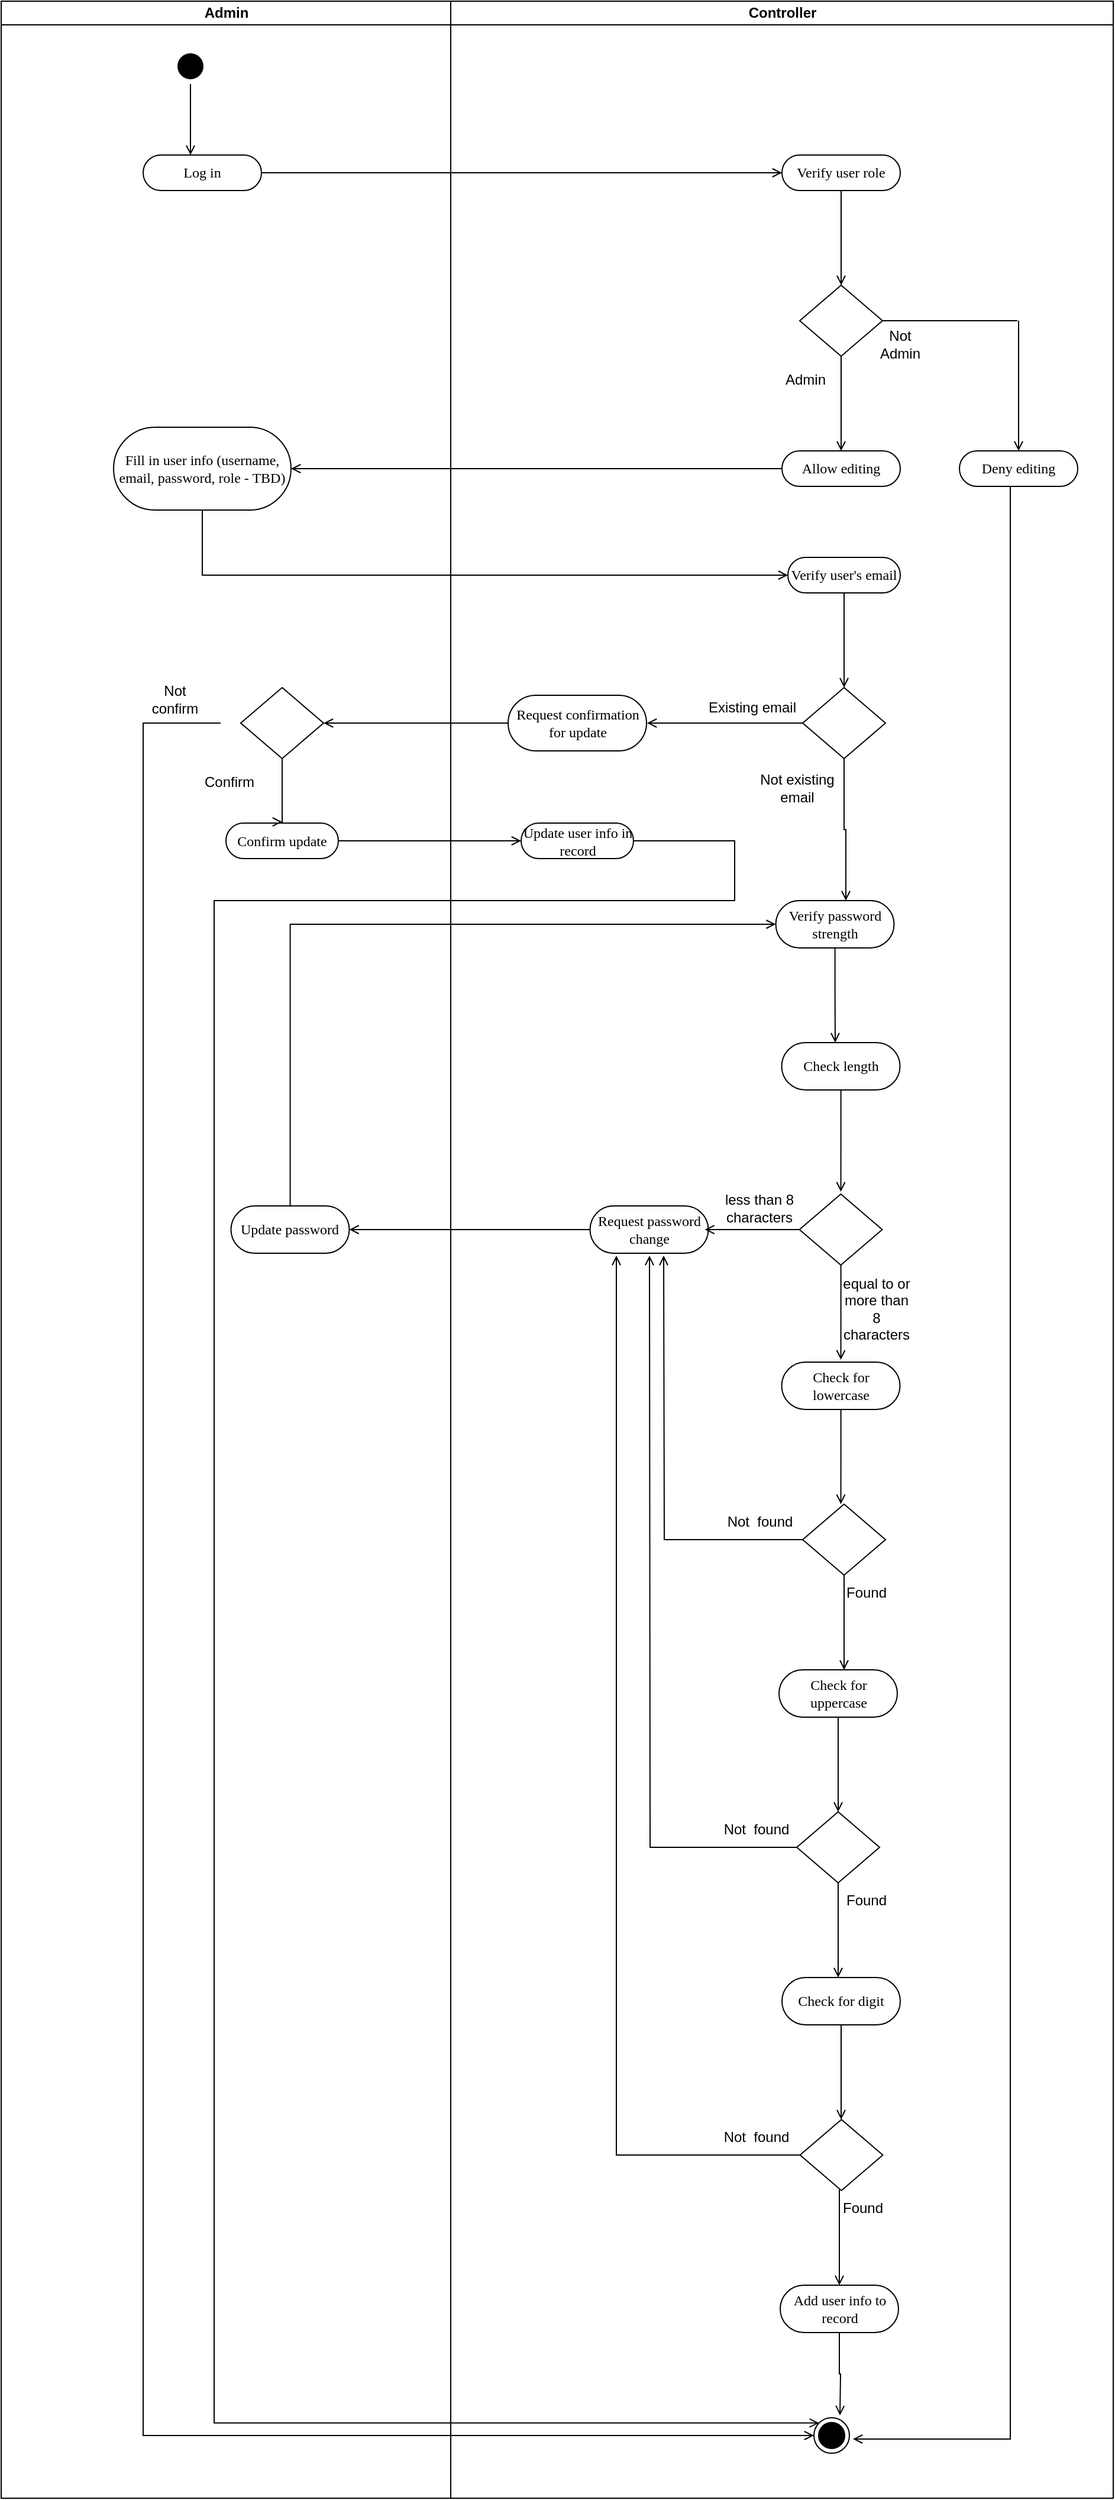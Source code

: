 <mxfile version="13.7.5" type="github">
  <diagram id="-Gb5QpNLT0Vc4mODxd_h" name="Page-1">
    <mxGraphModel dx="1038" dy="531" grid="1" gridSize="10" guides="1" tooltips="1" connect="1" arrows="1" fold="1" page="1" pageScale="1" pageWidth="850" pageHeight="1100" math="0" shadow="0">
      <root>
        <mxCell id="0" />
        <mxCell id="1" parent="0" />
        <mxCell id="fuQmgK-MwJ8_AEL-iyBa-72" value="" style="swimlane;html=1;childLayout=stackLayout;startSize=0;rounded=0;shadow=0;comic=0;labelBackgroundColor=none;strokeWidth=1;fontFamily=Verdana;fontSize=12;align=center;" parent="1" vertex="1">
          <mxGeometry x="80" y="30" width="940" height="2110" as="geometry" />
        </mxCell>
        <mxCell id="fuQmgK-MwJ8_AEL-iyBa-73" style="edgeStyle=none;rounded=0;html=1;labelBackgroundColor=none;startArrow=none;startFill=0;startSize=5;endArrow=classicThin;endFill=1;endSize=5;jettySize=auto;orthogonalLoop=1;strokeWidth=1;fontFamily=Verdana;fontSize=12" parent="fuQmgK-MwJ8_AEL-iyBa-72" edge="1">
          <mxGeometry relative="1" as="geometry">
            <mxPoint x="180" y="363.043" as="sourcePoint" />
          </mxGeometry>
        </mxCell>
        <mxCell id="fuQmgK-MwJ8_AEL-iyBa-183" value="" style="edgeStyle=orthogonalEdgeStyle;rounded=0;orthogonalLoop=1;jettySize=auto;html=1;endArrow=open;endFill=0;" parent="fuQmgK-MwJ8_AEL-iyBa-72" source="fuQmgK-MwJ8_AEL-iyBa-181" target="fuQmgK-MwJ8_AEL-iyBa-182" edge="1">
          <mxGeometry relative="1" as="geometry" />
        </mxCell>
        <mxCell id="fuQmgK-MwJ8_AEL-iyBa-81" value="Admin" style="swimlane;html=1;startSize=20;" parent="fuQmgK-MwJ8_AEL-iyBa-72" vertex="1">
          <mxGeometry width="380" height="2110" as="geometry">
            <mxRectangle width="30" height="1880" as="alternateBounds" />
          </mxGeometry>
        </mxCell>
        <mxCell id="fuQmgK-MwJ8_AEL-iyBa-196" value="Fill in user info (username, email, password, role - TBD)" style="rounded=1;whiteSpace=wrap;html=1;shadow=0;comic=0;labelBackgroundColor=none;strokeWidth=1;fontFamily=Verdana;fontSize=12;align=center;arcSize=50;" parent="fuQmgK-MwJ8_AEL-iyBa-81" vertex="1">
          <mxGeometry x="95" y="360" width="150" height="70" as="geometry" />
        </mxCell>
        <mxCell id="fuQmgK-MwJ8_AEL-iyBa-202" value="" style="group" parent="fuQmgK-MwJ8_AEL-iyBa-81" vertex="1" connectable="0">
          <mxGeometry x="120" y="130" width="100" height="30" as="geometry" />
        </mxCell>
        <mxCell id="fuQmgK-MwJ8_AEL-iyBa-200" value="" style="group" parent="fuQmgK-MwJ8_AEL-iyBa-202" vertex="1" connectable="0">
          <mxGeometry width="100" height="30" as="geometry" />
        </mxCell>
        <mxCell id="fuQmgK-MwJ8_AEL-iyBa-199" value="" style="group" parent="fuQmgK-MwJ8_AEL-iyBa-200" vertex="1" connectable="0">
          <mxGeometry width="100" height="30" as="geometry" />
        </mxCell>
        <mxCell id="fuQmgK-MwJ8_AEL-iyBa-181" value="Log in" style="rounded=1;whiteSpace=wrap;html=1;shadow=0;comic=0;labelBackgroundColor=none;strokeWidth=1;fontFamily=Verdana;fontSize=12;align=center;arcSize=50;" parent="fuQmgK-MwJ8_AEL-iyBa-199" vertex="1">
          <mxGeometry width="100" height="30" as="geometry" />
        </mxCell>
        <mxCell id="fuQmgK-MwJ8_AEL-iyBa-83" value="" style="ellipse;html=1;shape=startState;fillColor=#000000;strokeColor=none;" parent="fuQmgK-MwJ8_AEL-iyBa-81" vertex="1">
          <mxGeometry x="145" y="40" width="30" height="30" as="geometry" />
        </mxCell>
        <mxCell id="vyjxsH1c9zluWixGzXfJ-3" value="Not confirm" style="text;html=1;strokeColor=none;fillColor=none;align=center;verticalAlign=middle;whiteSpace=wrap;rounded=0;" parent="fuQmgK-MwJ8_AEL-iyBa-81" vertex="1">
          <mxGeometry x="120" y="580" width="54" height="20" as="geometry" />
        </mxCell>
        <mxCell id="vyjxsH1c9zluWixGzXfJ-69" value="Confirm" style="text;html=1;strokeColor=none;fillColor=none;align=center;verticalAlign=middle;whiteSpace=wrap;rounded=0;" parent="fuQmgK-MwJ8_AEL-iyBa-81" vertex="1">
          <mxGeometry x="166" y="650" width="54" height="20" as="geometry" />
        </mxCell>
        <mxCell id="fuQmgK-MwJ8_AEL-iyBa-197" value="" style="edgeStyle=orthogonalEdgeStyle;rounded=0;orthogonalLoop=1;jettySize=auto;html=1;endArrow=open;endFill=0;" parent="fuQmgK-MwJ8_AEL-iyBa-72" source="fuQmgK-MwJ8_AEL-iyBa-190" target="fuQmgK-MwJ8_AEL-iyBa-196" edge="1">
          <mxGeometry relative="1" as="geometry" />
        </mxCell>
        <mxCell id="fuQmgK-MwJ8_AEL-iyBa-206" value="" style="edgeStyle=orthogonalEdgeStyle;rounded=0;orthogonalLoop=1;jettySize=auto;html=1;endArrow=open;endFill=0;" parent="fuQmgK-MwJ8_AEL-iyBa-72" source="fuQmgK-MwJ8_AEL-iyBa-196" target="fuQmgK-MwJ8_AEL-iyBa-205" edge="1">
          <mxGeometry relative="1" as="geometry">
            <Array as="points">
              <mxPoint x="170" y="485" />
            </Array>
          </mxGeometry>
        </mxCell>
        <mxCell id="fuQmgK-MwJ8_AEL-iyBa-109" value="Controller" style="swimlane;html=1;startSize=20;" parent="fuQmgK-MwJ8_AEL-iyBa-72" vertex="1">
          <mxGeometry x="380" width="560" height="2110" as="geometry" />
        </mxCell>
        <mxCell id="fuQmgK-MwJ8_AEL-iyBa-223" value="" style="rhombus;whiteSpace=wrap;html=1;" parent="fuQmgK-MwJ8_AEL-iyBa-109" vertex="1">
          <mxGeometry x="-177.5" y="580" width="70" height="60" as="geometry" />
        </mxCell>
        <mxCell id="fuQmgK-MwJ8_AEL-iyBa-229" value="" style="group" parent="fuQmgK-MwJ8_AEL-iyBa-109" vertex="1" connectable="0">
          <mxGeometry x="-190" y="693.5" width="95" height="31" as="geometry" />
        </mxCell>
        <mxCell id="fuQmgK-MwJ8_AEL-iyBa-227" value="Confirm update" style="rounded=1;whiteSpace=wrap;html=1;shadow=0;comic=0;labelBackgroundColor=none;strokeWidth=1;fontFamily=Verdana;fontSize=12;align=center;arcSize=50;" parent="fuQmgK-MwJ8_AEL-iyBa-229" vertex="1">
          <mxGeometry y="1" width="95" height="30" as="geometry" />
        </mxCell>
        <mxCell id="fuQmgK-MwJ8_AEL-iyBa-226" value="" style="edgeStyle=orthogonalEdgeStyle;rounded=0;orthogonalLoop=1;jettySize=auto;html=1;endArrow=open;endFill=0;" parent="fuQmgK-MwJ8_AEL-iyBa-229" edge="1">
          <mxGeometry relative="1" as="geometry">
            <mxPoint x="47.5" y="-53.5" as="sourcePoint" />
            <mxPoint x="47.5" as="targetPoint" />
            <Array as="points">
              <mxPoint x="47.5" />
              <mxPoint x="46.5" y="20" />
            </Array>
          </mxGeometry>
        </mxCell>
        <mxCell id="fuQmgK-MwJ8_AEL-iyBa-231" value="" style="edgeStyle=orthogonalEdgeStyle;rounded=0;orthogonalLoop=1;jettySize=auto;html=1;endArrow=open;endFill=0;" parent="fuQmgK-MwJ8_AEL-iyBa-109" source="fuQmgK-MwJ8_AEL-iyBa-227" target="fuQmgK-MwJ8_AEL-iyBa-230" edge="1">
          <mxGeometry relative="1" as="geometry" />
        </mxCell>
        <mxCell id="fuQmgK-MwJ8_AEL-iyBa-222" value="" style="edgeStyle=orthogonalEdgeStyle;rounded=0;orthogonalLoop=1;jettySize=auto;html=1;endArrow=open;endFill=0;entryX=1;entryY=0.5;entryDx=0;entryDy=0;" parent="fuQmgK-MwJ8_AEL-iyBa-109" source="fuQmgK-MwJ8_AEL-iyBa-219" target="fuQmgK-MwJ8_AEL-iyBa-223" edge="1">
          <mxGeometry relative="1" as="geometry">
            <mxPoint x="-134.5" y="610" as="targetPoint" />
          </mxGeometry>
        </mxCell>
        <mxCell id="fuQmgK-MwJ8_AEL-iyBa-219" value="Request confirmation for update" style="rounded=1;whiteSpace=wrap;html=1;shadow=0;comic=0;labelBackgroundColor=none;strokeWidth=1;fontFamily=Verdana;fontSize=12;align=center;arcSize=50;" parent="fuQmgK-MwJ8_AEL-iyBa-109" vertex="1">
          <mxGeometry x="48.5" y="586.5" width="117" height="47" as="geometry" />
        </mxCell>
        <mxCell id="fuQmgK-MwJ8_AEL-iyBa-230" value="Update user info in record" style="rounded=1;whiteSpace=wrap;html=1;shadow=0;comic=0;labelBackgroundColor=none;strokeWidth=1;fontFamily=Verdana;fontSize=12;align=center;arcSize=50;" parent="fuQmgK-MwJ8_AEL-iyBa-109" vertex="1">
          <mxGeometry x="59.5" y="694.5" width="95" height="30" as="geometry" />
        </mxCell>
        <mxCell id="yvTjL0ZP2NTr1M3KiWXE-87" value="Not&amp;nbsp; found" style="text;html=1;strokeColor=none;fillColor=none;align=center;verticalAlign=middle;whiteSpace=wrap;rounded=0;" vertex="1" parent="fuQmgK-MwJ8_AEL-iyBa-109">
          <mxGeometry x="227.25" y="1790" width="62.75" height="30" as="geometry" />
        </mxCell>
        <mxCell id="fuQmgK-MwJ8_AEL-iyBa-280" value="Existing email" style="text;html=1;strokeColor=none;fillColor=none;align=center;verticalAlign=middle;whiteSpace=wrap;rounded=0;" parent="fuQmgK-MwJ8_AEL-iyBa-109" vertex="1">
          <mxGeometry x="215" y="586.5" width="80" height="20" as="geometry" />
        </mxCell>
        <mxCell id="fuQmgK-MwJ8_AEL-iyBa-254" value="Update password" style="rounded=1;whiteSpace=wrap;html=1;shadow=0;comic=0;labelBackgroundColor=none;strokeWidth=1;fontFamily=Verdana;fontSize=12;align=center;arcSize=50;" parent="fuQmgK-MwJ8_AEL-iyBa-109" vertex="1">
          <mxGeometry x="-185.75" y="1018" width="100" height="40" as="geometry" />
        </mxCell>
        <mxCell id="fuQmgK-MwJ8_AEL-iyBa-255" value="" style="edgeStyle=orthogonalEdgeStyle;rounded=0;orthogonalLoop=1;jettySize=auto;html=1;endArrow=open;endFill=0;" parent="fuQmgK-MwJ8_AEL-iyBa-109" source="fuQmgK-MwJ8_AEL-iyBa-253" target="fuQmgK-MwJ8_AEL-iyBa-254" edge="1">
          <mxGeometry relative="1" as="geometry" />
        </mxCell>
        <mxCell id="fuQmgK-MwJ8_AEL-iyBa-253" value="Request password change" style="rounded=1;whiteSpace=wrap;html=1;shadow=0;comic=0;labelBackgroundColor=none;strokeWidth=1;fontFamily=Verdana;fontSize=12;align=center;arcSize=50;" parent="fuQmgK-MwJ8_AEL-iyBa-109" vertex="1">
          <mxGeometry x="117.75" y="1018" width="100" height="40" as="geometry" />
        </mxCell>
        <mxCell id="fuQmgK-MwJ8_AEL-iyBa-268" value="" style="edgeStyle=orthogonalEdgeStyle;rounded=0;orthogonalLoop=1;jettySize=auto;html=1;endArrow=open;endFill=0;" parent="fuQmgK-MwJ8_AEL-iyBa-109" source="fuQmgK-MwJ8_AEL-iyBa-264" edge="1">
          <mxGeometry relative="1" as="geometry">
            <mxPoint x="168" y="1060" as="targetPoint" />
          </mxGeometry>
        </mxCell>
        <mxCell id="fuQmgK-MwJ8_AEL-iyBa-273" value="" style="edgeStyle=orthogonalEdgeStyle;rounded=0;orthogonalLoop=1;jettySize=auto;html=1;endArrow=open;endFill=0;exitX=0;exitY=0.5;exitDx=0;exitDy=0;" parent="fuQmgK-MwJ8_AEL-iyBa-109" edge="1" source="fuQmgK-MwJ8_AEL-iyBa-271">
          <mxGeometry relative="1" as="geometry">
            <mxPoint x="156" y="1790" as="sourcePoint" />
            <mxPoint x="140" y="1060" as="targetPoint" />
            <Array as="points">
              <mxPoint x="140" y="1820" />
            </Array>
          </mxGeometry>
        </mxCell>
        <mxCell id="fuQmgK-MwJ8_AEL-iyBa-240" value="" style="edgeStyle=orthogonalEdgeStyle;rounded=0;orthogonalLoop=1;jettySize=auto;html=1;endArrow=open;endFill=0;" parent="fuQmgK-MwJ8_AEL-iyBa-109" source="fuQmgK-MwJ8_AEL-iyBa-237" edge="1">
          <mxGeometry relative="1" as="geometry">
            <mxPoint x="325" y="880" as="targetPoint" />
          </mxGeometry>
        </mxCell>
        <mxCell id="fuQmgK-MwJ8_AEL-iyBa-250" value="" style="edgeStyle=orthogonalEdgeStyle;rounded=0;orthogonalLoop=1;jettySize=auto;html=1;endArrow=open;endFill=0;" parent="fuQmgK-MwJ8_AEL-iyBa-109" source="fuQmgK-MwJ8_AEL-iyBa-245" edge="1">
          <mxGeometry relative="1" as="geometry">
            <mxPoint x="329.75" y="1006" as="targetPoint" />
          </mxGeometry>
        </mxCell>
        <mxCell id="fuQmgK-MwJ8_AEL-iyBa-252" value="" style="edgeStyle=orthogonalEdgeStyle;rounded=0;orthogonalLoop=1;jettySize=auto;html=1;endArrow=open;endFill=0;" parent="fuQmgK-MwJ8_AEL-iyBa-109" source="fuQmgK-MwJ8_AEL-iyBa-248" edge="1">
          <mxGeometry relative="1" as="geometry">
            <mxPoint x="214.75" y="1038" as="targetPoint" />
          </mxGeometry>
        </mxCell>
        <mxCell id="fuQmgK-MwJ8_AEL-iyBa-257" value="" style="edgeStyle=orthogonalEdgeStyle;rounded=0;orthogonalLoop=1;jettySize=auto;html=1;endArrow=open;endFill=0;entryX=0;entryY=0.5;entryDx=0;entryDy=0;" parent="fuQmgK-MwJ8_AEL-iyBa-109" source="fuQmgK-MwJ8_AEL-iyBa-254" target="fuQmgK-MwJ8_AEL-iyBa-237" edge="1">
          <mxGeometry relative="1" as="geometry">
            <mxPoint x="-135.75" y="938" as="targetPoint" />
            <Array as="points">
              <mxPoint x="-135.25" y="780" />
            </Array>
          </mxGeometry>
        </mxCell>
        <mxCell id="fuQmgK-MwJ8_AEL-iyBa-261" value="" style="edgeStyle=orthogonalEdgeStyle;rounded=0;orthogonalLoop=1;jettySize=auto;html=1;endArrow=open;endFill=0;" parent="fuQmgK-MwJ8_AEL-iyBa-109" source="fuQmgK-MwJ8_AEL-iyBa-248" edge="1">
          <mxGeometry relative="1" as="geometry">
            <mxPoint x="329.75" y="1148" as="targetPoint" />
          </mxGeometry>
        </mxCell>
        <mxCell id="fuQmgK-MwJ8_AEL-iyBa-279" value="Not&amp;nbsp; found" style="text;html=1;strokeColor=none;fillColor=none;align=center;verticalAlign=middle;whiteSpace=wrap;rounded=0;" parent="fuQmgK-MwJ8_AEL-iyBa-109" vertex="1">
          <mxGeometry x="227.25" y="1530" width="62.75" height="30" as="geometry" />
        </mxCell>
        <mxCell id="yvTjL0ZP2NTr1M3KiWXE-86" value="Not&amp;nbsp; found" style="text;html=1;strokeColor=none;fillColor=none;align=center;verticalAlign=middle;whiteSpace=wrap;rounded=0;" vertex="1" parent="fuQmgK-MwJ8_AEL-iyBa-109">
          <mxGeometry x="229.75" y="1270" width="62.75" height="30" as="geometry" />
        </mxCell>
        <mxCell id="yvTjL0ZP2NTr1M3KiWXE-2" value="less than 8 characters" style="text;html=1;strokeColor=none;fillColor=none;align=center;verticalAlign=middle;whiteSpace=wrap;rounded=0;" vertex="1" parent="fuQmgK-MwJ8_AEL-iyBa-109">
          <mxGeometry x="221.13" y="1000" width="80" height="40" as="geometry" />
        </mxCell>
        <mxCell id="fuQmgK-MwJ8_AEL-iyBa-281" value="Not existing email" style="text;html=1;strokeColor=none;fillColor=none;align=center;verticalAlign=middle;whiteSpace=wrap;rounded=0;" parent="fuQmgK-MwJ8_AEL-iyBa-109" vertex="1">
          <mxGeometry x="252.75" y="650" width="80" height="30" as="geometry" />
        </mxCell>
        <mxCell id="fuQmgK-MwJ8_AEL-iyBa-263" value="" style="edgeStyle=orthogonalEdgeStyle;rounded=0;orthogonalLoop=1;jettySize=auto;html=1;endArrow=open;endFill=0;" parent="fuQmgK-MwJ8_AEL-iyBa-109" source="fuQmgK-MwJ8_AEL-iyBa-246" edge="1">
          <mxGeometry relative="1" as="geometry">
            <mxPoint x="327.5" y="1530" as="targetPoint" />
          </mxGeometry>
        </mxCell>
        <mxCell id="fuQmgK-MwJ8_AEL-iyBa-266" value="" style="edgeStyle=orthogonalEdgeStyle;rounded=0;orthogonalLoop=1;jettySize=auto;html=1;endArrow=open;endFill=0;" parent="fuQmgK-MwJ8_AEL-iyBa-109" source="fuQmgK-MwJ8_AEL-iyBa-264" edge="1">
          <mxGeometry relative="1" as="geometry">
            <mxPoint x="327.5" y="1670" as="targetPoint" />
          </mxGeometry>
        </mxCell>
        <mxCell id="fuQmgK-MwJ8_AEL-iyBa-270" value="" style="edgeStyle=orthogonalEdgeStyle;rounded=0;orthogonalLoop=1;jettySize=auto;html=1;endArrow=open;endFill=0;" parent="fuQmgK-MwJ8_AEL-iyBa-109" source="fuQmgK-MwJ8_AEL-iyBa-247" edge="1">
          <mxGeometry relative="1" as="geometry">
            <mxPoint x="330" y="1790" as="targetPoint" />
          </mxGeometry>
        </mxCell>
        <mxCell id="fuQmgK-MwJ8_AEL-iyBa-271" value="" style="rhombus;whiteSpace=wrap;html=1;" parent="fuQmgK-MwJ8_AEL-iyBa-109" vertex="1">
          <mxGeometry x="295.25" y="1790" width="70" height="60" as="geometry" />
        </mxCell>
        <mxCell id="fuQmgK-MwJ8_AEL-iyBa-264" value="" style="rhombus;whiteSpace=wrap;html=1;" parent="fuQmgK-MwJ8_AEL-iyBa-109" vertex="1">
          <mxGeometry x="292.5" y="1530" width="70" height="60" as="geometry" />
        </mxCell>
        <mxCell id="fuQmgK-MwJ8_AEL-iyBa-246" value="Check for uppercase" style="rounded=1;whiteSpace=wrap;html=1;shadow=0;comic=0;labelBackgroundColor=none;strokeWidth=1;fontFamily=Verdana;fontSize=12;align=center;arcSize=50;" parent="fuQmgK-MwJ8_AEL-iyBa-109" vertex="1">
          <mxGeometry x="277.5" y="1410" width="100" height="40" as="geometry" />
        </mxCell>
        <mxCell id="fuQmgK-MwJ8_AEL-iyBa-285" value="" style="ellipse;html=1;shape=endState;fillColor=#000000;" parent="fuQmgK-MwJ8_AEL-iyBa-109" vertex="1">
          <mxGeometry x="307" y="2042" width="30" height="30" as="geometry" />
        </mxCell>
        <mxCell id="fuQmgK-MwJ8_AEL-iyBa-284" value="Add user info to record" style="rounded=1;whiteSpace=wrap;html=1;shadow=0;comic=0;labelBackgroundColor=none;strokeWidth=1;fontFamily=Verdana;fontSize=12;align=center;arcSize=50;" parent="fuQmgK-MwJ8_AEL-iyBa-109" vertex="1">
          <mxGeometry x="278.5" y="1930" width="100" height="40" as="geometry" />
        </mxCell>
        <mxCell id="fuQmgK-MwJ8_AEL-iyBa-247" value="Check for digit" style="rounded=1;whiteSpace=wrap;html=1;shadow=0;comic=0;labelBackgroundColor=none;strokeWidth=1;fontFamily=Verdana;fontSize=12;align=center;arcSize=50;" parent="fuQmgK-MwJ8_AEL-iyBa-109" vertex="1">
          <mxGeometry x="280" y="1670" width="100" height="40" as="geometry" />
        </mxCell>
        <mxCell id="yvTjL0ZP2NTr1M3KiWXE-1" value="Check for lowercase" style="rounded=1;whiteSpace=wrap;html=1;shadow=0;comic=0;labelBackgroundColor=none;strokeWidth=1;fontFamily=Verdana;fontSize=12;align=center;arcSize=50;" vertex="1" parent="fuQmgK-MwJ8_AEL-iyBa-109">
          <mxGeometry x="279.75" y="1150" width="100" height="40" as="geometry" />
        </mxCell>
        <mxCell id="fuQmgK-MwJ8_AEL-iyBa-245" value="Check length" style="rounded=1;whiteSpace=wrap;html=1;shadow=0;comic=0;labelBackgroundColor=none;strokeWidth=1;fontFamily=Verdana;fontSize=12;align=center;arcSize=50;" parent="fuQmgK-MwJ8_AEL-iyBa-109" vertex="1">
          <mxGeometry x="279.75" y="880" width="100" height="40" as="geometry" />
        </mxCell>
        <mxCell id="fuQmgK-MwJ8_AEL-iyBa-237" value="Verify password strength" style="rounded=1;whiteSpace=wrap;html=1;shadow=0;comic=0;labelBackgroundColor=none;strokeWidth=1;fontFamily=Verdana;fontSize=12;align=center;arcSize=50;" parent="fuQmgK-MwJ8_AEL-iyBa-109" vertex="1">
          <mxGeometry x="274.75" y="760" width="100" height="40" as="geometry" />
        </mxCell>
        <mxCell id="yvTjL0ZP2NTr1M3KiWXE-4" value="" style="rhombus;whiteSpace=wrap;html=1;" vertex="1" parent="fuQmgK-MwJ8_AEL-iyBa-109">
          <mxGeometry x="297.5" y="1270" width="70" height="60" as="geometry" />
        </mxCell>
        <mxCell id="fuQmgK-MwJ8_AEL-iyBa-248" value="" style="rhombus;whiteSpace=wrap;html=1;" parent="fuQmgK-MwJ8_AEL-iyBa-109" vertex="1">
          <mxGeometry x="294.75" y="1008" width="70" height="60" as="geometry" />
        </mxCell>
        <mxCell id="fuQmgK-MwJ8_AEL-iyBa-182" value="Verify user role" style="rounded=1;whiteSpace=wrap;html=1;shadow=0;comic=0;labelBackgroundColor=none;strokeWidth=1;fontFamily=Verdana;fontSize=12;align=center;arcSize=50;" parent="fuQmgK-MwJ8_AEL-iyBa-109" vertex="1">
          <mxGeometry x="280" y="130" width="100" height="30" as="geometry" />
        </mxCell>
        <mxCell id="fuQmgK-MwJ8_AEL-iyBa-190" value="Allow editing" style="rounded=1;whiteSpace=wrap;html=1;shadow=0;comic=0;labelBackgroundColor=none;strokeWidth=1;fontFamily=Verdana;fontSize=12;align=center;arcSize=50;" parent="fuQmgK-MwJ8_AEL-iyBa-109" vertex="1">
          <mxGeometry x="280" y="380" width="100" height="30" as="geometry" />
        </mxCell>
        <mxCell id="fuQmgK-MwJ8_AEL-iyBa-205" value="Verify user&#39;s email" style="rounded=1;whiteSpace=wrap;html=1;shadow=0;comic=0;labelBackgroundColor=none;strokeWidth=1;fontFamily=Verdana;fontSize=12;align=center;arcSize=50;" parent="fuQmgK-MwJ8_AEL-iyBa-109" vertex="1">
          <mxGeometry x="285" y="470" width="95" height="30" as="geometry" />
        </mxCell>
        <mxCell id="fuQmgK-MwJ8_AEL-iyBa-213" value="" style="rhombus;whiteSpace=wrap;html=1;" parent="fuQmgK-MwJ8_AEL-iyBa-109" vertex="1">
          <mxGeometry x="297.5" y="580" width="70" height="60" as="geometry" />
        </mxCell>
        <mxCell id="yvTjL0ZP2NTr1M3KiWXE-81" value="Found" style="text;html=1;strokeColor=none;fillColor=none;align=center;verticalAlign=middle;whiteSpace=wrap;rounded=0;" vertex="1" parent="fuQmgK-MwJ8_AEL-iyBa-109">
          <mxGeometry x="317.25" y="1850" width="62.75" height="30" as="geometry" />
        </mxCell>
        <mxCell id="yvTjL0ZP2NTr1M3KiWXE-75" value="Found" style="text;html=1;strokeColor=none;fillColor=none;align=center;verticalAlign=middle;whiteSpace=wrap;rounded=0;" vertex="1" parent="fuQmgK-MwJ8_AEL-iyBa-109">
          <mxGeometry x="320" y="1330" width="62.75" height="30" as="geometry" />
        </mxCell>
        <mxCell id="yvTjL0ZP2NTr1M3KiWXE-80" value="Found" style="text;html=1;strokeColor=none;fillColor=none;align=center;verticalAlign=middle;whiteSpace=wrap;rounded=0;" vertex="1" parent="fuQmgK-MwJ8_AEL-iyBa-109">
          <mxGeometry x="320" y="1590" width="62.75" height="30" as="geometry" />
        </mxCell>
        <mxCell id="yvTjL0ZP2NTr1M3KiWXE-3" value="equal to or more than 8 characters" style="text;html=1;strokeColor=none;fillColor=none;align=center;verticalAlign=middle;whiteSpace=wrap;rounded=0;" vertex="1" parent="fuQmgK-MwJ8_AEL-iyBa-109">
          <mxGeometry x="330" y="1080" width="60" height="50" as="geometry" />
        </mxCell>
        <mxCell id="fuQmgK-MwJ8_AEL-iyBa-191" value="Deny editing" style="rounded=1;whiteSpace=wrap;html=1;shadow=0;comic=0;labelBackgroundColor=none;strokeWidth=1;fontFamily=Verdana;fontSize=12;align=center;arcSize=50;" parent="fuQmgK-MwJ8_AEL-iyBa-109" vertex="1">
          <mxGeometry x="430" y="380" width="100" height="30" as="geometry" />
        </mxCell>
        <mxCell id="fuQmgK-MwJ8_AEL-iyBa-192" value="Admin" style="text;html=1;strokeColor=none;fillColor=none;align=center;verticalAlign=middle;whiteSpace=wrap;rounded=0;" parent="fuQmgK-MwJ8_AEL-iyBa-109" vertex="1">
          <mxGeometry x="280" y="310" width="40" height="20" as="geometry" />
        </mxCell>
        <mxCell id="fuQmgK-MwJ8_AEL-iyBa-187" value="" style="rhombus;whiteSpace=wrap;html=1;" parent="fuQmgK-MwJ8_AEL-iyBa-109" vertex="1">
          <mxGeometry x="295" y="240" width="70" height="60" as="geometry" />
        </mxCell>
        <mxCell id="fuQmgK-MwJ8_AEL-iyBa-193" value="Not Admin" style="text;html=1;strokeColor=none;fillColor=none;align=center;verticalAlign=middle;whiteSpace=wrap;rounded=0;" parent="fuQmgK-MwJ8_AEL-iyBa-109" vertex="1">
          <mxGeometry x="360" y="280" width="40" height="20" as="geometry" />
        </mxCell>
        <mxCell id="fuQmgK-MwJ8_AEL-iyBa-194" value="" style="endArrow=none;html=1;exitX=1;exitY=0.5;exitDx=0;exitDy=0;" parent="fuQmgK-MwJ8_AEL-iyBa-109" source="fuQmgK-MwJ8_AEL-iyBa-187" edge="1">
          <mxGeometry width="50" height="50" relative="1" as="geometry">
            <mxPoint x="370" y="270" as="sourcePoint" />
            <mxPoint x="479" y="270" as="targetPoint" />
          </mxGeometry>
        </mxCell>
        <mxCell id="fuQmgK-MwJ8_AEL-iyBa-195" value="" style="endArrow=open;html=1;entryX=0.5;entryY=0;entryDx=0;entryDy=0;endFill=0;" parent="fuQmgK-MwJ8_AEL-iyBa-109" target="fuQmgK-MwJ8_AEL-iyBa-191" edge="1">
          <mxGeometry width="50" height="50" relative="1" as="geometry">
            <mxPoint x="480" y="270" as="sourcePoint" />
            <mxPoint x="510" y="290" as="targetPoint" />
          </mxGeometry>
        </mxCell>
        <mxCell id="fuQmgK-MwJ8_AEL-iyBa-217" value="" style="edgeStyle=orthogonalEdgeStyle;rounded=0;orthogonalLoop=1;jettySize=auto;html=1;endArrow=open;endFill=0;entryX=1;entryY=0.5;entryDx=0;entryDy=0;" parent="fuQmgK-MwJ8_AEL-iyBa-109" source="fuQmgK-MwJ8_AEL-iyBa-213" edge="1">
          <mxGeometry relative="1" as="geometry">
            <mxPoint x="166" y="610" as="targetPoint" />
          </mxGeometry>
        </mxCell>
        <mxCell id="fuQmgK-MwJ8_AEL-iyBa-204" value="" style="edgeStyle=orthogonalEdgeStyle;rounded=0;orthogonalLoop=1;jettySize=auto;html=1;endArrow=open;endFill=0;" parent="fuQmgK-MwJ8_AEL-iyBa-109" edge="1">
          <mxGeometry relative="1" as="geometry">
            <mxPoint x="340" y="2060" as="targetPoint" />
            <Array as="points">
              <mxPoint x="473" y="2060" />
            </Array>
            <mxPoint x="473" y="410" as="sourcePoint" />
          </mxGeometry>
        </mxCell>
        <mxCell id="vyjxsH1c9zluWixGzXfJ-2" value="" style="edgeStyle=orthogonalEdgeStyle;rounded=0;orthogonalLoop=1;jettySize=auto;html=1;endArrow=open;endFill=0;entryX=0;entryY=0;entryDx=0;entryDy=0;" parent="fuQmgK-MwJ8_AEL-iyBa-109" source="fuQmgK-MwJ8_AEL-iyBa-230" target="fuQmgK-MwJ8_AEL-iyBa-285" edge="1">
          <mxGeometry relative="1" as="geometry">
            <mxPoint x="-180" y="1770" as="targetPoint" />
            <Array as="points">
              <mxPoint x="240" y="710" />
              <mxPoint x="240" y="760" />
              <mxPoint x="-200" y="760" />
              <mxPoint x="-200" y="2046" />
            </Array>
          </mxGeometry>
        </mxCell>
        <mxCell id="yvTjL0ZP2NTr1M3KiWXE-83" value="" style="edgeStyle=orthogonalEdgeStyle;rounded=0;orthogonalLoop=1;jettySize=auto;html=1;endArrow=open;endFill=0;entryX=0.5;entryY=0;entryDx=0;entryDy=0;" edge="1" parent="fuQmgK-MwJ8_AEL-iyBa-109" source="fuQmgK-MwJ8_AEL-iyBa-271" target="fuQmgK-MwJ8_AEL-iyBa-284">
          <mxGeometry relative="1" as="geometry">
            <mxPoint x="328" y="1930" as="targetPoint" />
            <Array as="points">
              <mxPoint x="329" y="1890" />
            </Array>
          </mxGeometry>
        </mxCell>
        <mxCell id="fuQmgK-MwJ8_AEL-iyBa-186" value="" style="edgeStyle=orthogonalEdgeStyle;rounded=0;orthogonalLoop=1;jettySize=auto;html=1;endArrow=open;endFill=0;entryX=0.5;entryY=0;entryDx=0;entryDy=0;" parent="fuQmgK-MwJ8_AEL-iyBa-109" source="fuQmgK-MwJ8_AEL-iyBa-182" edge="1" target="fuQmgK-MwJ8_AEL-iyBa-187">
          <mxGeometry relative="1" as="geometry">
            <mxPoint x="310" y="240" as="targetPoint" />
          </mxGeometry>
        </mxCell>
        <mxCell id="fuQmgK-MwJ8_AEL-iyBa-189" value="" style="edgeStyle=orthogonalEdgeStyle;rounded=0;orthogonalLoop=1;jettySize=auto;html=1;endArrow=open;endFill=0;entryX=0.5;entryY=0;entryDx=0;entryDy=0;" parent="fuQmgK-MwJ8_AEL-iyBa-109" source="fuQmgK-MwJ8_AEL-iyBa-187" edge="1" target="fuQmgK-MwJ8_AEL-iyBa-190">
          <mxGeometry relative="1" as="geometry">
            <mxPoint x="310" y="380" as="targetPoint" />
          </mxGeometry>
        </mxCell>
        <mxCell id="fuQmgK-MwJ8_AEL-iyBa-215" value="" style="edgeStyle=orthogonalEdgeStyle;rounded=0;orthogonalLoop=1;jettySize=auto;html=1;endArrow=open;endFill=0;entryX=0.5;entryY=0;entryDx=0;entryDy=0;" parent="fuQmgK-MwJ8_AEL-iyBa-109" source="fuQmgK-MwJ8_AEL-iyBa-205" edge="1" target="fuQmgK-MwJ8_AEL-iyBa-213">
          <mxGeometry relative="1" as="geometry">
            <mxPoint x="312.5" y="580" as="targetPoint" />
          </mxGeometry>
        </mxCell>
        <mxCell id="fuQmgK-MwJ8_AEL-iyBa-235" value="" style="edgeStyle=orthogonalEdgeStyle;rounded=0;orthogonalLoop=1;jettySize=auto;html=1;endArrow=open;endFill=0;" parent="fuQmgK-MwJ8_AEL-iyBa-109" source="fuQmgK-MwJ8_AEL-iyBa-213" edge="1">
          <mxGeometry relative="1" as="geometry">
            <mxPoint x="334" y="760" as="targetPoint" />
            <Array as="points">
              <mxPoint x="333" y="700" />
              <mxPoint x="334" y="700" />
            </Array>
          </mxGeometry>
        </mxCell>
        <mxCell id="fuQmgK-MwJ8_AEL-iyBa-180" value="" style="endArrow=open;html=1;endFill=0;" parent="1" source="fuQmgK-MwJ8_AEL-iyBa-83" edge="1">
          <mxGeometry width="50" height="50" relative="1" as="geometry">
            <mxPoint x="530" y="350" as="sourcePoint" />
            <mxPoint x="240" y="160" as="targetPoint" />
          </mxGeometry>
        </mxCell>
        <mxCell id="fuQmgK-MwJ8_AEL-iyBa-233" value="" style="edgeStyle=orthogonalEdgeStyle;rounded=0;orthogonalLoop=1;jettySize=auto;html=1;endArrow=open;endFill=0;entryX=0;entryY=0.5;entryDx=0;entryDy=0;" parent="1" edge="1" target="fuQmgK-MwJ8_AEL-iyBa-285">
          <mxGeometry relative="1" as="geometry">
            <mxPoint x="265.5" y="640" as="sourcePoint" />
            <mxPoint x="720" y="2037" as="targetPoint" />
            <Array as="points">
              <mxPoint x="200" y="640" />
              <mxPoint x="200" y="2087" />
            </Array>
          </mxGeometry>
        </mxCell>
        <mxCell id="fuQmgK-MwJ8_AEL-iyBa-287" value="" style="edgeStyle=orthogonalEdgeStyle;rounded=0;orthogonalLoop=1;jettySize=auto;html=1;endArrow=open;endFill=0;" parent="1" source="fuQmgK-MwJ8_AEL-iyBa-284" edge="1">
          <mxGeometry relative="1" as="geometry">
            <mxPoint x="789" y="2070" as="targetPoint" />
          </mxGeometry>
        </mxCell>
        <mxCell id="yvTjL0ZP2NTr1M3KiWXE-77" value="" style="edgeStyle=orthogonalEdgeStyle;rounded=0;orthogonalLoop=1;jettySize=auto;html=1;endArrow=open;endFill=0;" edge="1" parent="1" source="yvTjL0ZP2NTr1M3KiWXE-1">
          <mxGeometry relative="1" as="geometry">
            <mxPoint x="789.75" y="1300" as="targetPoint" />
          </mxGeometry>
        </mxCell>
        <mxCell id="yvTjL0ZP2NTr1M3KiWXE-79" value="" style="edgeStyle=orthogonalEdgeStyle;rounded=0;orthogonalLoop=1;jettySize=auto;html=1;endArrow=open;endFill=0;" edge="1" parent="1" source="yvTjL0ZP2NTr1M3KiWXE-4">
          <mxGeometry relative="1" as="geometry">
            <mxPoint x="792.5" y="1440" as="targetPoint" />
          </mxGeometry>
        </mxCell>
        <mxCell id="yvTjL0ZP2NTr1M3KiWXE-85" value="" style="edgeStyle=orthogonalEdgeStyle;rounded=0;orthogonalLoop=1;jettySize=auto;html=1;endArrow=open;endFill=0;" edge="1" parent="1" source="yvTjL0ZP2NTr1M3KiWXE-4">
          <mxGeometry relative="1" as="geometry">
            <mxPoint x="640" y="1090" as="targetPoint" />
          </mxGeometry>
        </mxCell>
      </root>
    </mxGraphModel>
  </diagram>
</mxfile>
